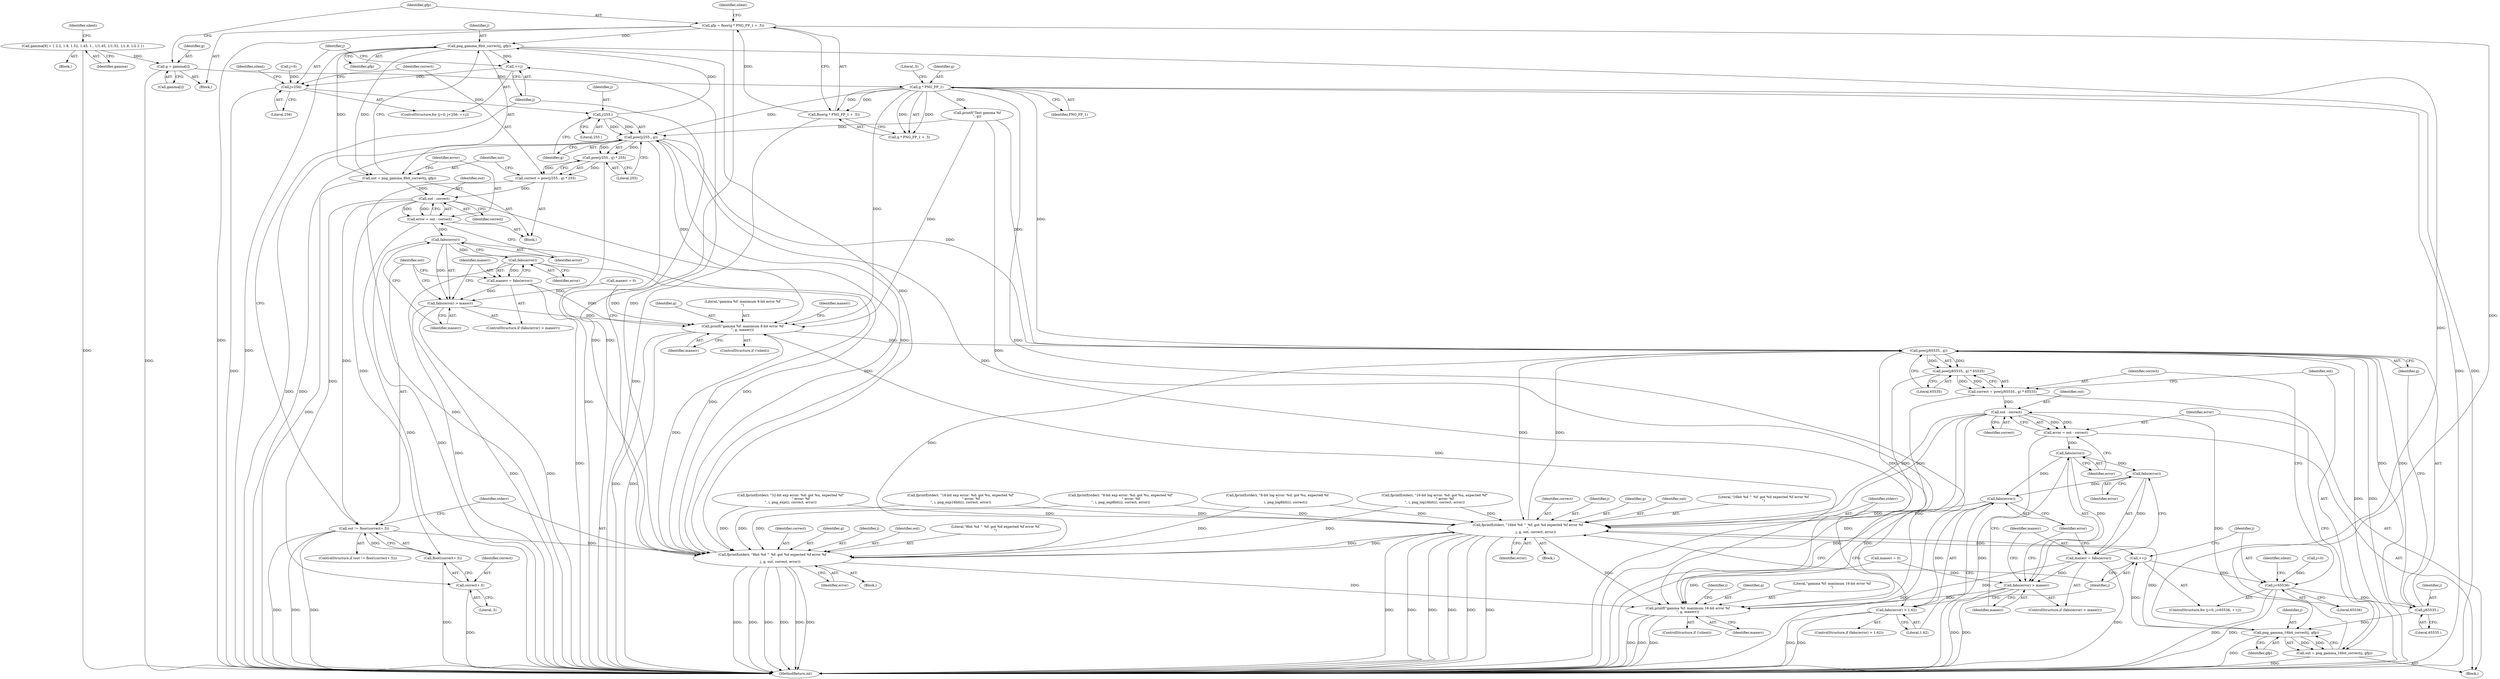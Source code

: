 digraph "0_Android_9d4853418ab2f754c2b63e091c29c5529b8b86ca_154@integer" {
"1000540" [label="(Call,gfp = floor(g * PNG_FP_1 + .5))"];
"1000542" [label="(Call,floor(g * PNG_FP_1 + .5))"];
"1000544" [label="(Call,g * PNG_FP_1)"];
"1000534" [label="(Call,g = gamma[i])"];
"1000114" [label="(Call,gamma[9] = { 2.2, 1.8, 1.52, 1.45, 1., 1/1.45, 1/1.52, 1/1.8, 1/2.2 })"];
"1000580" [label="(Call,png_gamma_8bit_correct(j, gfp))"];
"1000564" [label="(Call,++j)"];
"1000561" [label="(Call,j<256)"];
"1000572" [label="(Call,j/255.)"];
"1000571" [label="(Call,pow(j/255., g))"];
"1000570" [label="(Call,pow(j/255., g) * 255)"];
"1000568" [label="(Call,correct = pow(j/255., g) * 255)"];
"1000586" [label="(Call,out - correct)"];
"1000584" [label="(Call,error = out - correct)"];
"1000591" [label="(Call,fabs(error))"];
"1000590" [label="(Call,fabs(error) > maxerr)"];
"1000617" [label="(Call,printf(\"gamma %f: maximum 8-bit error %f\n\", g, maxerr))"];
"1000638" [label="(Call,pow(j/65535., g))"];
"1000637" [label="(Call,pow(j/65535., g) * 65535)"];
"1000635" [label="(Call,correct = pow(j/65535., g) * 65535)"];
"1000653" [label="(Call,out - correct)"];
"1000651" [label="(Call,error = out - correct)"];
"1000658" [label="(Call,fabs(error))"];
"1000657" [label="(Call,fabs(error) > maxerr)"];
"1000682" [label="(Call,printf(\"gamma %f: maximum 16-bit error %f\n\", g, maxerr))"];
"1000663" [label="(Call,fabs(error))"];
"1000661" [label="(Call,maxerr = fabs(error))"];
"1000667" [label="(Call,fabs(error))"];
"1000666" [label="(Call,fabs(error) > 1.62)"];
"1000671" [label="(Call,fprintf(stderr, \"16bit %d ^ %f: got %d expected %f error %f\n\",\n               j, g, out, correct, error))"];
"1000606" [label="(Call,fprintf(stderr, \"8bit %d ^ %f: got %d expected %f error %f\n\",\n               j, g, out, correct, error))"];
"1000631" [label="(Call,++j)"];
"1000628" [label="(Call,j<65536)"];
"1000639" [label="(Call,j/65535.)"];
"1000647" [label="(Call,png_gamma_16bit_correct(j, gfp))"];
"1000645" [label="(Call,out = png_gamma_16bit_correct(j, gfp))"];
"1000596" [label="(Call,fabs(error))"];
"1000594" [label="(Call,maxerr = fabs(error))"];
"1000599" [label="(Call,out != floor(correct+.5))"];
"1000601" [label="(Call,floor(correct+.5))"];
"1000602" [label="(Call,correct+.5)"];
"1000578" [label="(Call,out = png_gamma_8bit_correct(j, gfp))"];
"1000629" [label="(Identifier,j)"];
"1000645" [label="(Call,out = png_gamma_16bit_correct(j, gfp))"];
"1000568" [label="(Call,correct = pow(j/255., g) * 255)"];
"1000546" [label="(Identifier,PNG_FP_1)"];
"1000681" [label="(Identifier,silent)"];
"1000541" [label="(Identifier,gfp)"];
"1000649" [label="(Identifier,gfp)"];
"1000641" [label="(Literal,65535.)"];
"1000595" [label="(Identifier,maxerr)"];
"1000563" [label="(Literal,256)"];
"1000620" [label="(Identifier,maxerr)"];
"1000603" [label="(Identifier,correct)"];
"1000651" [label="(Call,error = out - correct)"];
"1000596" [label="(Call,fabs(error))"];
"1000530" [label="(Identifier,i)"];
"1000652" [label="(Identifier,error)"];
"1000653" [label="(Call,out - correct)"];
"1000570" [label="(Call,pow(j/255., g) * 255)"];
"1000576" [label="(Literal,255)"];
"1000655" [label="(Identifier,correct)"];
"1000625" [label="(Call,j=0)"];
"1000566" [label="(Block,)"];
"1000602" [label="(Call,correct+.5)"];
"1000582" [label="(Identifier,gfp)"];
"1000561" [label="(Call,j<256)"];
"1000584" [label="(Call,error = out - correct)"];
"1000636" [label="(Identifier,correct)"];
"1000685" [label="(Identifier,maxerr)"];
"1000571" [label="(Call,pow(j/255., g))"];
"1000632" [label="(Identifier,j)"];
"1000384" [label="(Call,fprintf(stderr, \"32-bit exp error: %d: got %u, expected %f\"\n                   \" error: %f\n\", i, png_exp(i), correct, error))"];
"1000562" [label="(Identifier,j)"];
"1000508" [label="(Call,fprintf(stderr, \"16-bit exp error: %d: got %u, expected %f\"\n                   \" error: %f\n\", i, png_exp16bit(i), correct, error))"];
"1000628" [label="(Call,j<65536)"];
"1000614" [label="(ControlStructure,if (!silent))"];
"1000666" [label="(Call,fabs(error) > 1.62)"];
"1000657" [label="(Call,fabs(error) > maxerr)"];
"1000616" [label="(Identifier,silent)"];
"1000585" [label="(Identifier,error)"];
"1000678" [label="(Identifier,error)"];
"1000664" [label="(Identifier,error)"];
"1000579" [label="(Identifier,out)"];
"1000598" [label="(ControlStructure,if (out != floor(correct+.5)))"];
"1000536" [label="(Call,gamma[i])"];
"1000597" [label="(Identifier,error)"];
"1000557" [label="(ControlStructure,for (j=0; j<256; ++j))"];
"1000446" [label="(Call,fprintf(stderr, \"8-bit exp error: %d: got %u, expected %f\"\n                   \" error: %f\n\", i, png_exp8bit(i), correct, error))"];
"1000547" [label="(Literal,.5)"];
"1000646" [label="(Identifier,out)"];
"1000624" [label="(ControlStructure,for (j=0; j<65536; ++j))"];
"1000665" [label="(ControlStructure,if (fabs(error) > 1.62))"];
"1000587" [label="(Identifier,out)"];
"1000588" [label="(Identifier,correct)"];
"1000612" [label="(Identifier,correct)"];
"1000545" [label="(Identifier,g)"];
"1000613" [label="(Identifier,error)"];
"1000622" [label="(Identifier,maxerr)"];
"1000654" [label="(Identifier,out)"];
"1000573" [label="(Identifier,j)"];
"1000589" [label="(ControlStructure,if (fabs(error) > maxerr))"];
"1000599" [label="(Call,out != floor(correct+.5))"];
"1000600" [label="(Identifier,out)"];
"1000617" [label="(Call,printf(\"gamma %f: maximum 8-bit error %f\n\", g, maxerr))"];
"1000658" [label="(Call,fabs(error))"];
"1000604" [label="(Literal,.5)"];
"1000630" [label="(Literal,65536)"];
"1000638" [label="(Call,pow(j/65535., g))"];
"1000544" [label="(Call,g * PNG_FP_1)"];
"1000610" [label="(Identifier,g)"];
"1000668" [label="(Identifier,error)"];
"1000637" [label="(Call,pow(j/65535., g) * 65535)"];
"1000593" [label="(Identifier,maxerr)"];
"1000591" [label="(Call,fabs(error))"];
"1000639" [label="(Call,j/65535.)"];
"1000574" [label="(Literal,255.)"];
"1000640" [label="(Identifier,j)"];
"1000540" [label="(Call,gfp = floor(g * PNG_FP_1 + .5))"];
"1000677" [label="(Identifier,correct)"];
"1000609" [label="(Identifier,j)"];
"1000660" [label="(Identifier,maxerr)"];
"1000670" [label="(Block,)"];
"1000669" [label="(Literal,1.62)"];
"1000564" [label="(Call,++j)"];
"1000619" [label="(Identifier,g)"];
"1000606" [label="(Call,fprintf(stderr, \"8bit %d ^ %f: got %d expected %f error %f\n\",\n               j, g, out, correct, error))"];
"1000684" [label="(Identifier,g)"];
"1000572" [label="(Call,j/255.)"];
"1000674" [label="(Identifier,j)"];
"1000580" [label="(Call,png_gamma_8bit_correct(j, gfp))"];
"1000633" [label="(Block,)"];
"1000659" [label="(Identifier,error)"];
"1000675" [label="(Identifier,g)"];
"1000676" [label="(Identifier,out)"];
"1000607" [label="(Identifier,stderr)"];
"1000673" [label="(Literal,\"16bit %d ^ %f: got %d expected %f error %f\n\")"];
"1000631" [label="(Call,++j)"];
"1000601" [label="(Call,floor(correct+.5))"];
"1000611" [label="(Identifier,out)"];
"1000667" [label="(Call,fabs(error))"];
"1000535" [label="(Identifier,g)"];
"1000688" [label="(MethodReturn,int)"];
"1000586" [label="(Call,out - correct)"];
"1000112" [label="(Block,)"];
"1000592" [label="(Identifier,error)"];
"1000661" [label="(Call,maxerr = fabs(error))"];
"1000558" [label="(Call,j=0)"];
"1000683" [label="(Literal,\"gamma %f: maximum 16-bit error %f\n\")"];
"1000662" [label="(Identifier,maxerr)"];
"1000115" [label="(Identifier,gamma)"];
"1000642" [label="(Identifier,g)"];
"1000605" [label="(Block,)"];
"1000679" [label="(ControlStructure,if (!silent))"];
"1000551" [label="(Call,printf(\"Test gamma %f\n\", g))"];
"1000543" [label="(Call,g * PNG_FP_1 + .5)"];
"1000554" [label="(Call,maxerr = 0)"];
"1000682" [label="(Call,printf(\"gamma %f: maximum 16-bit error %f\n\", g, maxerr))"];
"1000565" [label="(Identifier,j)"];
"1000234" [label="(Call,fprintf(stderr, \"8-bit log error: %d: got %u, expected %f\n\",\n                i, png_log8bit(i), correct))"];
"1000621" [label="(Call,maxerr = 0)"];
"1000569" [label="(Identifier,correct)"];
"1000578" [label="(Call,out = png_gamma_8bit_correct(j, gfp))"];
"1000663" [label="(Call,fabs(error))"];
"1000531" [label="(Block,)"];
"1000590" [label="(Call,fabs(error) > maxerr)"];
"1000656" [label="(ControlStructure,if (fabs(error) > maxerr))"];
"1000608" [label="(Literal,\"8bit %d ^ %f: got %d expected %f error %f\n\")"];
"1000575" [label="(Identifier,g)"];
"1000542" [label="(Call,floor(g * PNG_FP_1 + .5))"];
"1000635" [label="(Call,correct = pow(j/65535., g) * 65535)"];
"1000550" [label="(Identifier,silent)"];
"1000120" [label="(Identifier,silent)"];
"1000647" [label="(Call,png_gamma_16bit_correct(j, gfp))"];
"1000114" [label="(Call,gamma[9] = { 2.2, 1.8, 1.52, 1.45, 1., 1/1.45, 1/1.52, 1/1.8, 1/2.2 })"];
"1000643" [label="(Literal,65535)"];
"1000594" [label="(Call,maxerr = fabs(error))"];
"1000581" [label="(Identifier,j)"];
"1000320" [label="(Call,fprintf(stderr, \"16-bit log error: %d: got %u, expected %f\"\n                   \" error: %f\n\", i, png_log16bit(i), correct, error))"];
"1000648" [label="(Identifier,j)"];
"1000534" [label="(Call,g = gamma[i])"];
"1000671" [label="(Call,fprintf(stderr, \"16bit %d ^ %f: got %d expected %f error %f\n\",\n               j, g, out, correct, error))"];
"1000618" [label="(Literal,\"gamma %f: maximum 8-bit error %f\n\")"];
"1000672" [label="(Identifier,stderr)"];
"1000540" -> "1000531"  [label="AST: "];
"1000540" -> "1000542"  [label="CFG: "];
"1000541" -> "1000540"  [label="AST: "];
"1000542" -> "1000540"  [label="AST: "];
"1000550" -> "1000540"  [label="CFG: "];
"1000540" -> "1000688"  [label="DDG: "];
"1000540" -> "1000688"  [label="DDG: "];
"1000542" -> "1000540"  [label="DDG: "];
"1000540" -> "1000580"  [label="DDG: "];
"1000540" -> "1000647"  [label="DDG: "];
"1000542" -> "1000543"  [label="CFG: "];
"1000543" -> "1000542"  [label="AST: "];
"1000542" -> "1000688"  [label="DDG: "];
"1000544" -> "1000542"  [label="DDG: "];
"1000544" -> "1000542"  [label="DDG: "];
"1000544" -> "1000543"  [label="AST: "];
"1000544" -> "1000546"  [label="CFG: "];
"1000545" -> "1000544"  [label="AST: "];
"1000546" -> "1000544"  [label="AST: "];
"1000547" -> "1000544"  [label="CFG: "];
"1000544" -> "1000688"  [label="DDG: "];
"1000544" -> "1000688"  [label="DDG: "];
"1000544" -> "1000543"  [label="DDG: "];
"1000544" -> "1000543"  [label="DDG: "];
"1000534" -> "1000544"  [label="DDG: "];
"1000544" -> "1000551"  [label="DDG: "];
"1000544" -> "1000571"  [label="DDG: "];
"1000544" -> "1000617"  [label="DDG: "];
"1000544" -> "1000638"  [label="DDG: "];
"1000544" -> "1000682"  [label="DDG: "];
"1000534" -> "1000531"  [label="AST: "];
"1000534" -> "1000536"  [label="CFG: "];
"1000535" -> "1000534"  [label="AST: "];
"1000536" -> "1000534"  [label="AST: "];
"1000541" -> "1000534"  [label="CFG: "];
"1000534" -> "1000688"  [label="DDG: "];
"1000114" -> "1000534"  [label="DDG: "];
"1000114" -> "1000112"  [label="AST: "];
"1000114" -> "1000115"  [label="CFG: "];
"1000115" -> "1000114"  [label="AST: "];
"1000120" -> "1000114"  [label="CFG: "];
"1000114" -> "1000688"  [label="DDG: "];
"1000580" -> "1000578"  [label="AST: "];
"1000580" -> "1000582"  [label="CFG: "];
"1000581" -> "1000580"  [label="AST: "];
"1000582" -> "1000580"  [label="AST: "];
"1000578" -> "1000580"  [label="CFG: "];
"1000580" -> "1000688"  [label="DDG: "];
"1000580" -> "1000564"  [label="DDG: "];
"1000580" -> "1000578"  [label="DDG: "];
"1000580" -> "1000578"  [label="DDG: "];
"1000572" -> "1000580"  [label="DDG: "];
"1000580" -> "1000606"  [label="DDG: "];
"1000580" -> "1000647"  [label="DDG: "];
"1000564" -> "1000557"  [label="AST: "];
"1000564" -> "1000565"  [label="CFG: "];
"1000565" -> "1000564"  [label="AST: "];
"1000562" -> "1000564"  [label="CFG: "];
"1000564" -> "1000561"  [label="DDG: "];
"1000606" -> "1000564"  [label="DDG: "];
"1000561" -> "1000557"  [label="AST: "];
"1000561" -> "1000563"  [label="CFG: "];
"1000562" -> "1000561"  [label="AST: "];
"1000563" -> "1000561"  [label="AST: "];
"1000569" -> "1000561"  [label="CFG: "];
"1000616" -> "1000561"  [label="CFG: "];
"1000561" -> "1000688"  [label="DDG: "];
"1000558" -> "1000561"  [label="DDG: "];
"1000561" -> "1000572"  [label="DDG: "];
"1000572" -> "1000571"  [label="AST: "];
"1000572" -> "1000574"  [label="CFG: "];
"1000573" -> "1000572"  [label="AST: "];
"1000574" -> "1000572"  [label="AST: "];
"1000575" -> "1000572"  [label="CFG: "];
"1000572" -> "1000571"  [label="DDG: "];
"1000572" -> "1000571"  [label="DDG: "];
"1000571" -> "1000570"  [label="AST: "];
"1000571" -> "1000575"  [label="CFG: "];
"1000575" -> "1000571"  [label="AST: "];
"1000576" -> "1000571"  [label="CFG: "];
"1000571" -> "1000688"  [label="DDG: "];
"1000571" -> "1000688"  [label="DDG: "];
"1000571" -> "1000570"  [label="DDG: "];
"1000571" -> "1000570"  [label="DDG: "];
"1000551" -> "1000571"  [label="DDG: "];
"1000606" -> "1000571"  [label="DDG: "];
"1000571" -> "1000606"  [label="DDG: "];
"1000571" -> "1000617"  [label="DDG: "];
"1000571" -> "1000638"  [label="DDG: "];
"1000571" -> "1000682"  [label="DDG: "];
"1000570" -> "1000568"  [label="AST: "];
"1000570" -> "1000576"  [label="CFG: "];
"1000576" -> "1000570"  [label="AST: "];
"1000568" -> "1000570"  [label="CFG: "];
"1000570" -> "1000688"  [label="DDG: "];
"1000570" -> "1000568"  [label="DDG: "];
"1000570" -> "1000568"  [label="DDG: "];
"1000568" -> "1000566"  [label="AST: "];
"1000569" -> "1000568"  [label="AST: "];
"1000579" -> "1000568"  [label="CFG: "];
"1000568" -> "1000688"  [label="DDG: "];
"1000568" -> "1000586"  [label="DDG: "];
"1000586" -> "1000584"  [label="AST: "];
"1000586" -> "1000588"  [label="CFG: "];
"1000587" -> "1000586"  [label="AST: "];
"1000588" -> "1000586"  [label="AST: "];
"1000584" -> "1000586"  [label="CFG: "];
"1000586" -> "1000584"  [label="DDG: "];
"1000586" -> "1000584"  [label="DDG: "];
"1000578" -> "1000586"  [label="DDG: "];
"1000586" -> "1000599"  [label="DDG: "];
"1000586" -> "1000601"  [label="DDG: "];
"1000586" -> "1000602"  [label="DDG: "];
"1000586" -> "1000606"  [label="DDG: "];
"1000584" -> "1000566"  [label="AST: "];
"1000585" -> "1000584"  [label="AST: "];
"1000592" -> "1000584"  [label="CFG: "];
"1000584" -> "1000688"  [label="DDG: "];
"1000584" -> "1000591"  [label="DDG: "];
"1000591" -> "1000590"  [label="AST: "];
"1000591" -> "1000592"  [label="CFG: "];
"1000592" -> "1000591"  [label="AST: "];
"1000593" -> "1000591"  [label="CFG: "];
"1000591" -> "1000688"  [label="DDG: "];
"1000591" -> "1000590"  [label="DDG: "];
"1000591" -> "1000596"  [label="DDG: "];
"1000591" -> "1000606"  [label="DDG: "];
"1000590" -> "1000589"  [label="AST: "];
"1000590" -> "1000593"  [label="CFG: "];
"1000593" -> "1000590"  [label="AST: "];
"1000595" -> "1000590"  [label="CFG: "];
"1000600" -> "1000590"  [label="CFG: "];
"1000590" -> "1000688"  [label="DDG: "];
"1000590" -> "1000688"  [label="DDG: "];
"1000594" -> "1000590"  [label="DDG: "];
"1000554" -> "1000590"  [label="DDG: "];
"1000590" -> "1000617"  [label="DDG: "];
"1000617" -> "1000614"  [label="AST: "];
"1000617" -> "1000620"  [label="CFG: "];
"1000618" -> "1000617"  [label="AST: "];
"1000619" -> "1000617"  [label="AST: "];
"1000620" -> "1000617"  [label="AST: "];
"1000622" -> "1000617"  [label="CFG: "];
"1000617" -> "1000688"  [label="DDG: "];
"1000617" -> "1000688"  [label="DDG: "];
"1000551" -> "1000617"  [label="DDG: "];
"1000606" -> "1000617"  [label="DDG: "];
"1000594" -> "1000617"  [label="DDG: "];
"1000554" -> "1000617"  [label="DDG: "];
"1000617" -> "1000638"  [label="DDG: "];
"1000617" -> "1000682"  [label="DDG: "];
"1000638" -> "1000637"  [label="AST: "];
"1000638" -> "1000642"  [label="CFG: "];
"1000639" -> "1000638"  [label="AST: "];
"1000642" -> "1000638"  [label="AST: "];
"1000643" -> "1000638"  [label="CFG: "];
"1000638" -> "1000688"  [label="DDG: "];
"1000638" -> "1000688"  [label="DDG: "];
"1000638" -> "1000637"  [label="DDG: "];
"1000638" -> "1000637"  [label="DDG: "];
"1000639" -> "1000638"  [label="DDG: "];
"1000639" -> "1000638"  [label="DDG: "];
"1000551" -> "1000638"  [label="DDG: "];
"1000606" -> "1000638"  [label="DDG: "];
"1000671" -> "1000638"  [label="DDG: "];
"1000638" -> "1000671"  [label="DDG: "];
"1000638" -> "1000682"  [label="DDG: "];
"1000637" -> "1000635"  [label="AST: "];
"1000637" -> "1000643"  [label="CFG: "];
"1000643" -> "1000637"  [label="AST: "];
"1000635" -> "1000637"  [label="CFG: "];
"1000637" -> "1000688"  [label="DDG: "];
"1000637" -> "1000635"  [label="DDG: "];
"1000637" -> "1000635"  [label="DDG: "];
"1000635" -> "1000633"  [label="AST: "];
"1000636" -> "1000635"  [label="AST: "];
"1000646" -> "1000635"  [label="CFG: "];
"1000635" -> "1000688"  [label="DDG: "];
"1000635" -> "1000653"  [label="DDG: "];
"1000653" -> "1000651"  [label="AST: "];
"1000653" -> "1000655"  [label="CFG: "];
"1000654" -> "1000653"  [label="AST: "];
"1000655" -> "1000653"  [label="AST: "];
"1000651" -> "1000653"  [label="CFG: "];
"1000653" -> "1000688"  [label="DDG: "];
"1000653" -> "1000688"  [label="DDG: "];
"1000653" -> "1000651"  [label="DDG: "];
"1000653" -> "1000651"  [label="DDG: "];
"1000645" -> "1000653"  [label="DDG: "];
"1000653" -> "1000671"  [label="DDG: "];
"1000653" -> "1000671"  [label="DDG: "];
"1000651" -> "1000633"  [label="AST: "];
"1000652" -> "1000651"  [label="AST: "];
"1000659" -> "1000651"  [label="CFG: "];
"1000651" -> "1000688"  [label="DDG: "];
"1000651" -> "1000658"  [label="DDG: "];
"1000658" -> "1000657"  [label="AST: "];
"1000658" -> "1000659"  [label="CFG: "];
"1000659" -> "1000658"  [label="AST: "];
"1000660" -> "1000658"  [label="CFG: "];
"1000658" -> "1000657"  [label="DDG: "];
"1000658" -> "1000663"  [label="DDG: "];
"1000658" -> "1000667"  [label="DDG: "];
"1000657" -> "1000656"  [label="AST: "];
"1000657" -> "1000660"  [label="CFG: "];
"1000660" -> "1000657"  [label="AST: "];
"1000662" -> "1000657"  [label="CFG: "];
"1000668" -> "1000657"  [label="CFG: "];
"1000657" -> "1000688"  [label="DDG: "];
"1000657" -> "1000688"  [label="DDG: "];
"1000621" -> "1000657"  [label="DDG: "];
"1000661" -> "1000657"  [label="DDG: "];
"1000657" -> "1000682"  [label="DDG: "];
"1000682" -> "1000679"  [label="AST: "];
"1000682" -> "1000685"  [label="CFG: "];
"1000683" -> "1000682"  [label="AST: "];
"1000684" -> "1000682"  [label="AST: "];
"1000685" -> "1000682"  [label="AST: "];
"1000530" -> "1000682"  [label="CFG: "];
"1000682" -> "1000688"  [label="DDG: "];
"1000682" -> "1000688"  [label="DDG: "];
"1000682" -> "1000688"  [label="DDG: "];
"1000551" -> "1000682"  [label="DDG: "];
"1000606" -> "1000682"  [label="DDG: "];
"1000671" -> "1000682"  [label="DDG: "];
"1000621" -> "1000682"  [label="DDG: "];
"1000661" -> "1000682"  [label="DDG: "];
"1000663" -> "1000661"  [label="AST: "];
"1000663" -> "1000664"  [label="CFG: "];
"1000664" -> "1000663"  [label="AST: "];
"1000661" -> "1000663"  [label="CFG: "];
"1000663" -> "1000661"  [label="DDG: "];
"1000663" -> "1000667"  [label="DDG: "];
"1000661" -> "1000656"  [label="AST: "];
"1000662" -> "1000661"  [label="AST: "];
"1000668" -> "1000661"  [label="CFG: "];
"1000661" -> "1000688"  [label="DDG: "];
"1000667" -> "1000666"  [label="AST: "];
"1000667" -> "1000668"  [label="CFG: "];
"1000668" -> "1000667"  [label="AST: "];
"1000669" -> "1000667"  [label="CFG: "];
"1000667" -> "1000688"  [label="DDG: "];
"1000667" -> "1000666"  [label="DDG: "];
"1000667" -> "1000671"  [label="DDG: "];
"1000666" -> "1000665"  [label="AST: "];
"1000666" -> "1000669"  [label="CFG: "];
"1000669" -> "1000666"  [label="AST: "];
"1000672" -> "1000666"  [label="CFG: "];
"1000632" -> "1000666"  [label="CFG: "];
"1000666" -> "1000688"  [label="DDG: "];
"1000666" -> "1000688"  [label="DDG: "];
"1000671" -> "1000670"  [label="AST: "];
"1000671" -> "1000678"  [label="CFG: "];
"1000672" -> "1000671"  [label="AST: "];
"1000673" -> "1000671"  [label="AST: "];
"1000674" -> "1000671"  [label="AST: "];
"1000675" -> "1000671"  [label="AST: "];
"1000676" -> "1000671"  [label="AST: "];
"1000677" -> "1000671"  [label="AST: "];
"1000678" -> "1000671"  [label="AST: "];
"1000632" -> "1000671"  [label="CFG: "];
"1000671" -> "1000688"  [label="DDG: "];
"1000671" -> "1000688"  [label="DDG: "];
"1000671" -> "1000688"  [label="DDG: "];
"1000671" -> "1000688"  [label="DDG: "];
"1000671" -> "1000688"  [label="DDG: "];
"1000671" -> "1000688"  [label="DDG: "];
"1000671" -> "1000606"  [label="DDG: "];
"1000671" -> "1000631"  [label="DDG: "];
"1000606" -> "1000671"  [label="DDG: "];
"1000508" -> "1000671"  [label="DDG: "];
"1000234" -> "1000671"  [label="DDG: "];
"1000446" -> "1000671"  [label="DDG: "];
"1000320" -> "1000671"  [label="DDG: "];
"1000384" -> "1000671"  [label="DDG: "];
"1000647" -> "1000671"  [label="DDG: "];
"1000606" -> "1000605"  [label="AST: "];
"1000606" -> "1000613"  [label="CFG: "];
"1000607" -> "1000606"  [label="AST: "];
"1000608" -> "1000606"  [label="AST: "];
"1000609" -> "1000606"  [label="AST: "];
"1000610" -> "1000606"  [label="AST: "];
"1000611" -> "1000606"  [label="AST: "];
"1000612" -> "1000606"  [label="AST: "];
"1000613" -> "1000606"  [label="AST: "];
"1000565" -> "1000606"  [label="CFG: "];
"1000606" -> "1000688"  [label="DDG: "];
"1000606" -> "1000688"  [label="DDG: "];
"1000606" -> "1000688"  [label="DDG: "];
"1000606" -> "1000688"  [label="DDG: "];
"1000606" -> "1000688"  [label="DDG: "];
"1000606" -> "1000688"  [label="DDG: "];
"1000508" -> "1000606"  [label="DDG: "];
"1000234" -> "1000606"  [label="DDG: "];
"1000446" -> "1000606"  [label="DDG: "];
"1000320" -> "1000606"  [label="DDG: "];
"1000384" -> "1000606"  [label="DDG: "];
"1000599" -> "1000606"  [label="DDG: "];
"1000596" -> "1000606"  [label="DDG: "];
"1000631" -> "1000624"  [label="AST: "];
"1000631" -> "1000632"  [label="CFG: "];
"1000632" -> "1000631"  [label="AST: "];
"1000629" -> "1000631"  [label="CFG: "];
"1000631" -> "1000628"  [label="DDG: "];
"1000647" -> "1000631"  [label="DDG: "];
"1000628" -> "1000624"  [label="AST: "];
"1000628" -> "1000630"  [label="CFG: "];
"1000629" -> "1000628"  [label="AST: "];
"1000630" -> "1000628"  [label="AST: "];
"1000636" -> "1000628"  [label="CFG: "];
"1000681" -> "1000628"  [label="CFG: "];
"1000628" -> "1000688"  [label="DDG: "];
"1000628" -> "1000688"  [label="DDG: "];
"1000625" -> "1000628"  [label="DDG: "];
"1000628" -> "1000639"  [label="DDG: "];
"1000639" -> "1000641"  [label="CFG: "];
"1000640" -> "1000639"  [label="AST: "];
"1000641" -> "1000639"  [label="AST: "];
"1000642" -> "1000639"  [label="CFG: "];
"1000639" -> "1000647"  [label="DDG: "];
"1000647" -> "1000645"  [label="AST: "];
"1000647" -> "1000649"  [label="CFG: "];
"1000648" -> "1000647"  [label="AST: "];
"1000649" -> "1000647"  [label="AST: "];
"1000645" -> "1000647"  [label="CFG: "];
"1000647" -> "1000688"  [label="DDG: "];
"1000647" -> "1000645"  [label="DDG: "];
"1000647" -> "1000645"  [label="DDG: "];
"1000645" -> "1000633"  [label="AST: "];
"1000646" -> "1000645"  [label="AST: "];
"1000652" -> "1000645"  [label="CFG: "];
"1000645" -> "1000688"  [label="DDG: "];
"1000596" -> "1000594"  [label="AST: "];
"1000596" -> "1000597"  [label="CFG: "];
"1000597" -> "1000596"  [label="AST: "];
"1000594" -> "1000596"  [label="CFG: "];
"1000596" -> "1000688"  [label="DDG: "];
"1000596" -> "1000594"  [label="DDG: "];
"1000594" -> "1000589"  [label="AST: "];
"1000595" -> "1000594"  [label="AST: "];
"1000600" -> "1000594"  [label="CFG: "];
"1000594" -> "1000688"  [label="DDG: "];
"1000599" -> "1000598"  [label="AST: "];
"1000599" -> "1000601"  [label="CFG: "];
"1000600" -> "1000599"  [label="AST: "];
"1000601" -> "1000599"  [label="AST: "];
"1000607" -> "1000599"  [label="CFG: "];
"1000565" -> "1000599"  [label="CFG: "];
"1000599" -> "1000688"  [label="DDG: "];
"1000599" -> "1000688"  [label="DDG: "];
"1000599" -> "1000688"  [label="DDG: "];
"1000601" -> "1000599"  [label="DDG: "];
"1000601" -> "1000602"  [label="CFG: "];
"1000602" -> "1000601"  [label="AST: "];
"1000601" -> "1000688"  [label="DDG: "];
"1000602" -> "1000604"  [label="CFG: "];
"1000603" -> "1000602"  [label="AST: "];
"1000604" -> "1000602"  [label="AST: "];
"1000602" -> "1000688"  [label="DDG: "];
"1000578" -> "1000566"  [label="AST: "];
"1000579" -> "1000578"  [label="AST: "];
"1000585" -> "1000578"  [label="CFG: "];
"1000578" -> "1000688"  [label="DDG: "];
}
